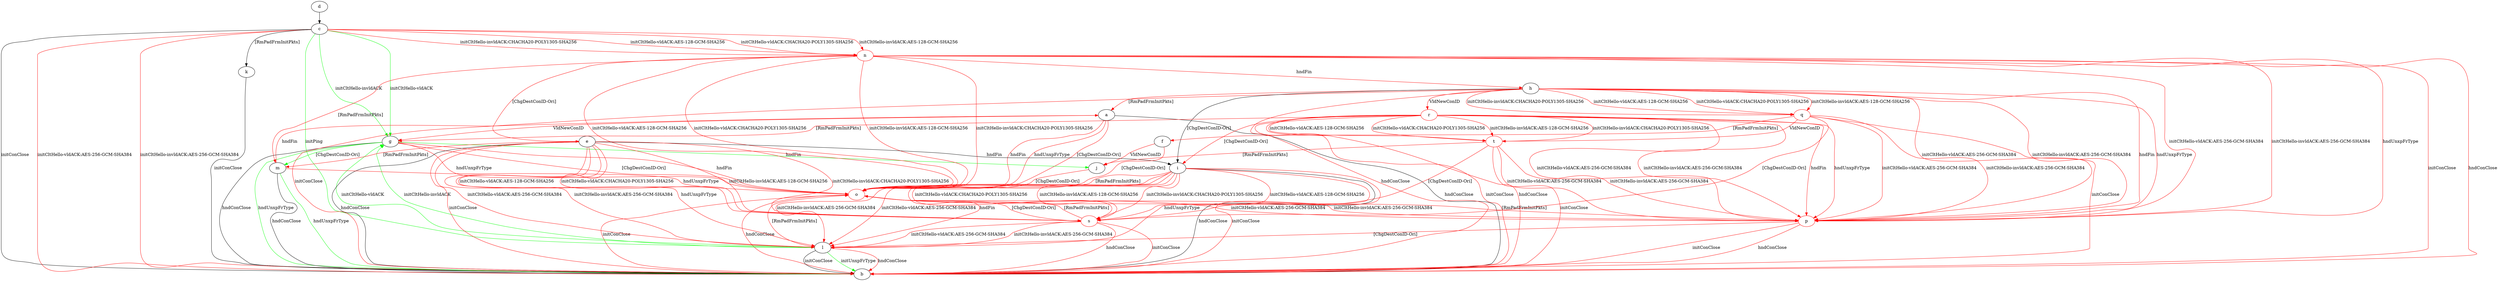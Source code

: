 digraph "" {
	a -> b	[key=0,
		label="hndConClose "];
	a -> g	[key=0,
		color=red,
		label="VldNewConID "];
	o	[color=red];
	a -> o	[key=0,
		color=red,
		label="hndFin "];
	a -> o	[key=1,
		color=red,
		label="hndUnxpFrType "];
	a -> o	[key=2,
		color=red,
		label="[ChgDestConID-Ori] "];
	c -> b	[key=0,
		label="initConClose "];
	c -> b	[key=1,
		color=red,
		label="initCltHello-vldACK:AES-256-GCM-SHA384 "];
	c -> b	[key=2,
		color=red,
		label="initCltHello-invldACK:AES-256-GCM-SHA384 "];
	c -> g	[key=0,
		color=green,
		label="initCltHello-vldACK "];
	c -> g	[key=1,
		color=green,
		label="initCltHello-invldACK "];
	c -> k	[key=0,
		label="[RmPadFrmInitPkts] "];
	c -> l	[key=0,
		color=green,
		label="initPing "];
	n	[color=red];
	c -> n	[key=0,
		color=red,
		label="initCltHello-vldACK:AES-128-GCM-SHA256 "];
	c -> n	[key=1,
		color=red,
		label="initCltHello-vldACK:CHACHA20-POLY1305-SHA256 "];
	c -> n	[key=2,
		color=red,
		label="initCltHello-invldACK:AES-128-GCM-SHA256 "];
	c -> n	[key=3,
		color=red,
		label="initCltHello-invldACK:CHACHA20-POLY1305-SHA256 "];
	d -> c	[key=0];
	e -> b	[key=0,
		label="hndConClose "];
	e -> b	[key=1,
		color=red,
		label="initConClose "];
	e -> i	[key=0,
		label="hndFin "];
	e -> l	[key=0,
		color=red,
		label="initCltHello-vldACK:AES-256-GCM-SHA384 "];
	e -> l	[key=1,
		color=red,
		label="initCltHello-invldACK:AES-256-GCM-SHA384 "];
	e -> l	[key=2,
		color=red,
		label="hndUnxpFrType "];
	e -> m	[key=0,
		color=red,
		label="[RmPadFrmInitPkts] "];
	s	[color=red];
	e -> s	[key=0,
		color=red,
		label="initCltHello-vldACK:AES-128-GCM-SHA256 "];
	e -> s	[key=1,
		color=red,
		label="initCltHello-vldACK:CHACHA20-POLY1305-SHA256 "];
	e -> s	[key=2,
		color=red,
		label="initCltHello-invldACK:AES-128-GCM-SHA256 "];
	e -> s	[key=3,
		color=red,
		label="initCltHello-invldACK:CHACHA20-POLY1305-SHA256 "];
	f -> j	[key=0,
		color=red,
		label="VldNewConID "];
	f -> o	[key=0,
		color=red,
		label="[ChgDestConID-Ori] "];
	g -> b	[key=0,
		label="hndConClose "];
	g -> b	[key=1,
		color=green,
		label="hndUnxpFrType "];
	g -> j	[key=0,
		color=green,
		label="hndFin "];
	g -> m	[key=0,
		color=green,
		label="[ChgDestConID-Ori] "];
	g -> o	[key=0,
		color=red,
		label="hndFin "];
	g -> o	[key=1,
		color=red,
		label="hndUnxpFrType "];
	g -> o	[key=2,
		color=red,
		label="[ChgDestConID-Ori] "];
	h -> a	[key=0,
		color=red,
		label="[RmPadFrmInitPkts] "];
	h -> b	[key=0,
		color=red,
		label="initConClose "];
	h -> b	[key=1,
		color=red,
		label="hndConClose "];
	h -> i	[key=0,
		label="[ChgDestConID-Ori] "];
	p	[color=red];
	h -> p	[key=0,
		color=red,
		label="initCltHello-vldACK:AES-256-GCM-SHA384 "];
	h -> p	[key=1,
		color=red,
		label="initCltHello-invldACK:AES-256-GCM-SHA384 "];
	h -> p	[key=2,
		color=red,
		label="hndFin "];
	h -> p	[key=3,
		color=red,
		label="hndUnxpFrType "];
	q	[color=red];
	h -> q	[key=0,
		color=red,
		label="initCltHello-vldACK:AES-128-GCM-SHA256 "];
	h -> q	[key=1,
		color=red,
		label="initCltHello-vldACK:CHACHA20-POLY1305-SHA256 "];
	h -> q	[key=2,
		color=red,
		label="initCltHello-invldACK:AES-128-GCM-SHA256 "];
	h -> q	[key=3,
		color=red,
		label="initCltHello-invldACK:CHACHA20-POLY1305-SHA256 "];
	r	[color=red];
	h -> r	[key=0,
		color=red,
		label="VldNewConID "];
	i -> b	[key=0,
		label="hndConClose "];
	i -> b	[key=1,
		color=red,
		label="initConClose "];
	i -> l	[key=0,
		color=red,
		label="initCltHello-vldACK:AES-256-GCM-SHA384 "];
	i -> l	[key=1,
		color=red,
		label="initCltHello-invldACK:AES-256-GCM-SHA384 "];
	i -> l	[key=2,
		color=red,
		label="hndFin "];
	i -> l	[key=3,
		color=red,
		label="hndUnxpFrType "];
	i -> o	[key=0,
		color=red,
		label="[RmPadFrmInitPkts] "];
	i -> s	[key=0,
		color=red,
		label="initCltHello-vldACK:AES-128-GCM-SHA256 "];
	i -> s	[key=1,
		color=red,
		label="initCltHello-vldACK:CHACHA20-POLY1305-SHA256 "];
	i -> s	[key=2,
		color=red,
		label="initCltHello-invldACK:AES-128-GCM-SHA256 "];
	i -> s	[key=3,
		color=red,
		label="initCltHello-invldACK:CHACHA20-POLY1305-SHA256 "];
	j -> o	[key=0,
		color=red,
		label="[ChgDestConID-Ori] "];
	k -> b	[key=0,
		label="initConClose "];
	l -> b	[key=0,
		label="initConClose "];
	l -> b	[key=1,
		color=green,
		label="initUnxpFrType "];
	l -> b	[key=2,
		color=red,
		label="hndConClose "];
	l -> g	[key=0,
		color=green,
		label="initCltHello-vldACK "];
	l -> g	[key=1,
		color=green,
		label="initCltHello-invldACK "];
	l -> o	[key=0,
		color=red,
		label="[RmPadFrmInitPkts] "];
	m -> a	[key=0,
		color=red,
		label="hndFin "];
	m -> b	[key=0,
		label="hndConClose "];
	m -> b	[key=1,
		color=green,
		label="hndUnxpFrType "];
	m -> o	[key=0,
		color=red,
		label="hndUnxpFrType "];
	n -> b	[key=0,
		color=red,
		label="initConClose "];
	n -> b	[key=1,
		color=red,
		label="hndConClose "];
	n -> e	[key=0,
		color=red,
		label="[ChgDestConID-Ori] "];
	n -> h	[key=0,
		color=red,
		label="hndFin "];
	n -> m	[key=0,
		color=red,
		label="[RmPadFrmInitPkts] "];
	n -> o	[key=0,
		color=red,
		label="initCltHello-vldACK:AES-128-GCM-SHA256 "];
	n -> o	[key=1,
		color=red,
		label="initCltHello-vldACK:CHACHA20-POLY1305-SHA256 "];
	n -> o	[key=2,
		color=red,
		label="initCltHello-invldACK:AES-128-GCM-SHA256 "];
	n -> o	[key=3,
		color=red,
		label="initCltHello-invldACK:CHACHA20-POLY1305-SHA256 "];
	n -> p	[key=0,
		color=red,
		label="initCltHello-vldACK:AES-256-GCM-SHA384 "];
	n -> p	[key=1,
		color=red,
		label="initCltHello-invldACK:AES-256-GCM-SHA384 "];
	n -> p	[key=2,
		color=red,
		label="hndUnxpFrType "];
	o -> b	[key=0,
		color=red,
		label="initConClose "];
	o -> b	[key=1,
		color=red,
		label="hndConClose "];
	o -> p	[key=0,
		color=red,
		label="initCltHello-vldACK:AES-256-GCM-SHA384 "];
	o -> p	[key=1,
		color=red,
		label="initCltHello-invldACK:AES-256-GCM-SHA384 "];
	o -> s	[key=0,
		color=red,
		label="[ChgDestConID-Ori] "];
	p -> b	[key=0,
		color=red,
		label="initConClose "];
	p -> b	[key=1,
		color=red,
		label="hndConClose "];
	p -> l	[key=0,
		color=red,
		label="[ChgDestConID-Ori] "];
	p -> o	[key=0,
		color=red,
		label="[RmPadFrmInitPkts] "];
	q -> b	[key=0,
		color=red,
		label="initConClose "];
	q -> f	[key=0,
		color=red,
		label="[RmPadFrmInitPkts] "];
	q -> p	[key=0,
		color=red,
		label="initCltHello-vldACK:AES-256-GCM-SHA384 "];
	q -> p	[key=1,
		color=red,
		label="initCltHello-invldACK:AES-256-GCM-SHA384 "];
	q -> s	[key=0,
		color=red,
		label="[ChgDestConID-Ori] "];
	t	[color=red];
	q -> t	[key=0,
		color=red,
		label="VldNewConID "];
	r -> b	[key=0,
		color=red,
		label="initConClose "];
	r -> b	[key=1,
		color=red,
		label="hndConClose "];
	r -> g	[key=0,
		color=red,
		label="[RmPadFrmInitPkts] "];
	r -> i	[key=0,
		color=red,
		label="[ChgDestConID-Ori] "];
	r -> p	[key=0,
		color=red,
		label="initCltHello-vldACK:AES-256-GCM-SHA384 "];
	r -> p	[key=1,
		color=red,
		label="initCltHello-invldACK:AES-256-GCM-SHA384 "];
	r -> p	[key=2,
		color=red,
		label="hndFin "];
	r -> p	[key=3,
		color=red,
		label="hndUnxpFrType "];
	r -> t	[key=0,
		color=red,
		label="initCltHello-vldACK:AES-128-GCM-SHA256 "];
	r -> t	[key=1,
		color=red,
		label="initCltHello-vldACK:CHACHA20-POLY1305-SHA256 "];
	r -> t	[key=2,
		color=red,
		label="initCltHello-invldACK:AES-128-GCM-SHA256 "];
	r -> t	[key=3,
		color=red,
		label="initCltHello-invldACK:CHACHA20-POLY1305-SHA256 "];
	s -> b	[key=0,
		color=red,
		label="initConClose "];
	s -> b	[key=1,
		color=red,
		label="hndConClose "];
	s -> l	[key=0,
		color=red,
		label="initCltHello-vldACK:AES-256-GCM-SHA384 "];
	s -> l	[key=1,
		color=red,
		label="initCltHello-invldACK:AES-256-GCM-SHA384 "];
	s -> o	[key=0,
		color=red,
		label="[RmPadFrmInitPkts] "];
	t -> b	[key=0,
		color=red,
		label="initConClose "];
	t -> j	[key=0,
		color=red,
		label="[RmPadFrmInitPkts] "];
	t -> p	[key=0,
		color=red,
		label="initCltHello-vldACK:AES-256-GCM-SHA384 "];
	t -> p	[key=1,
		color=red,
		label="initCltHello-invldACK:AES-256-GCM-SHA384 "];
	t -> s	[key=0,
		color=red,
		label="[ChgDestConID-Ori] "];
}
